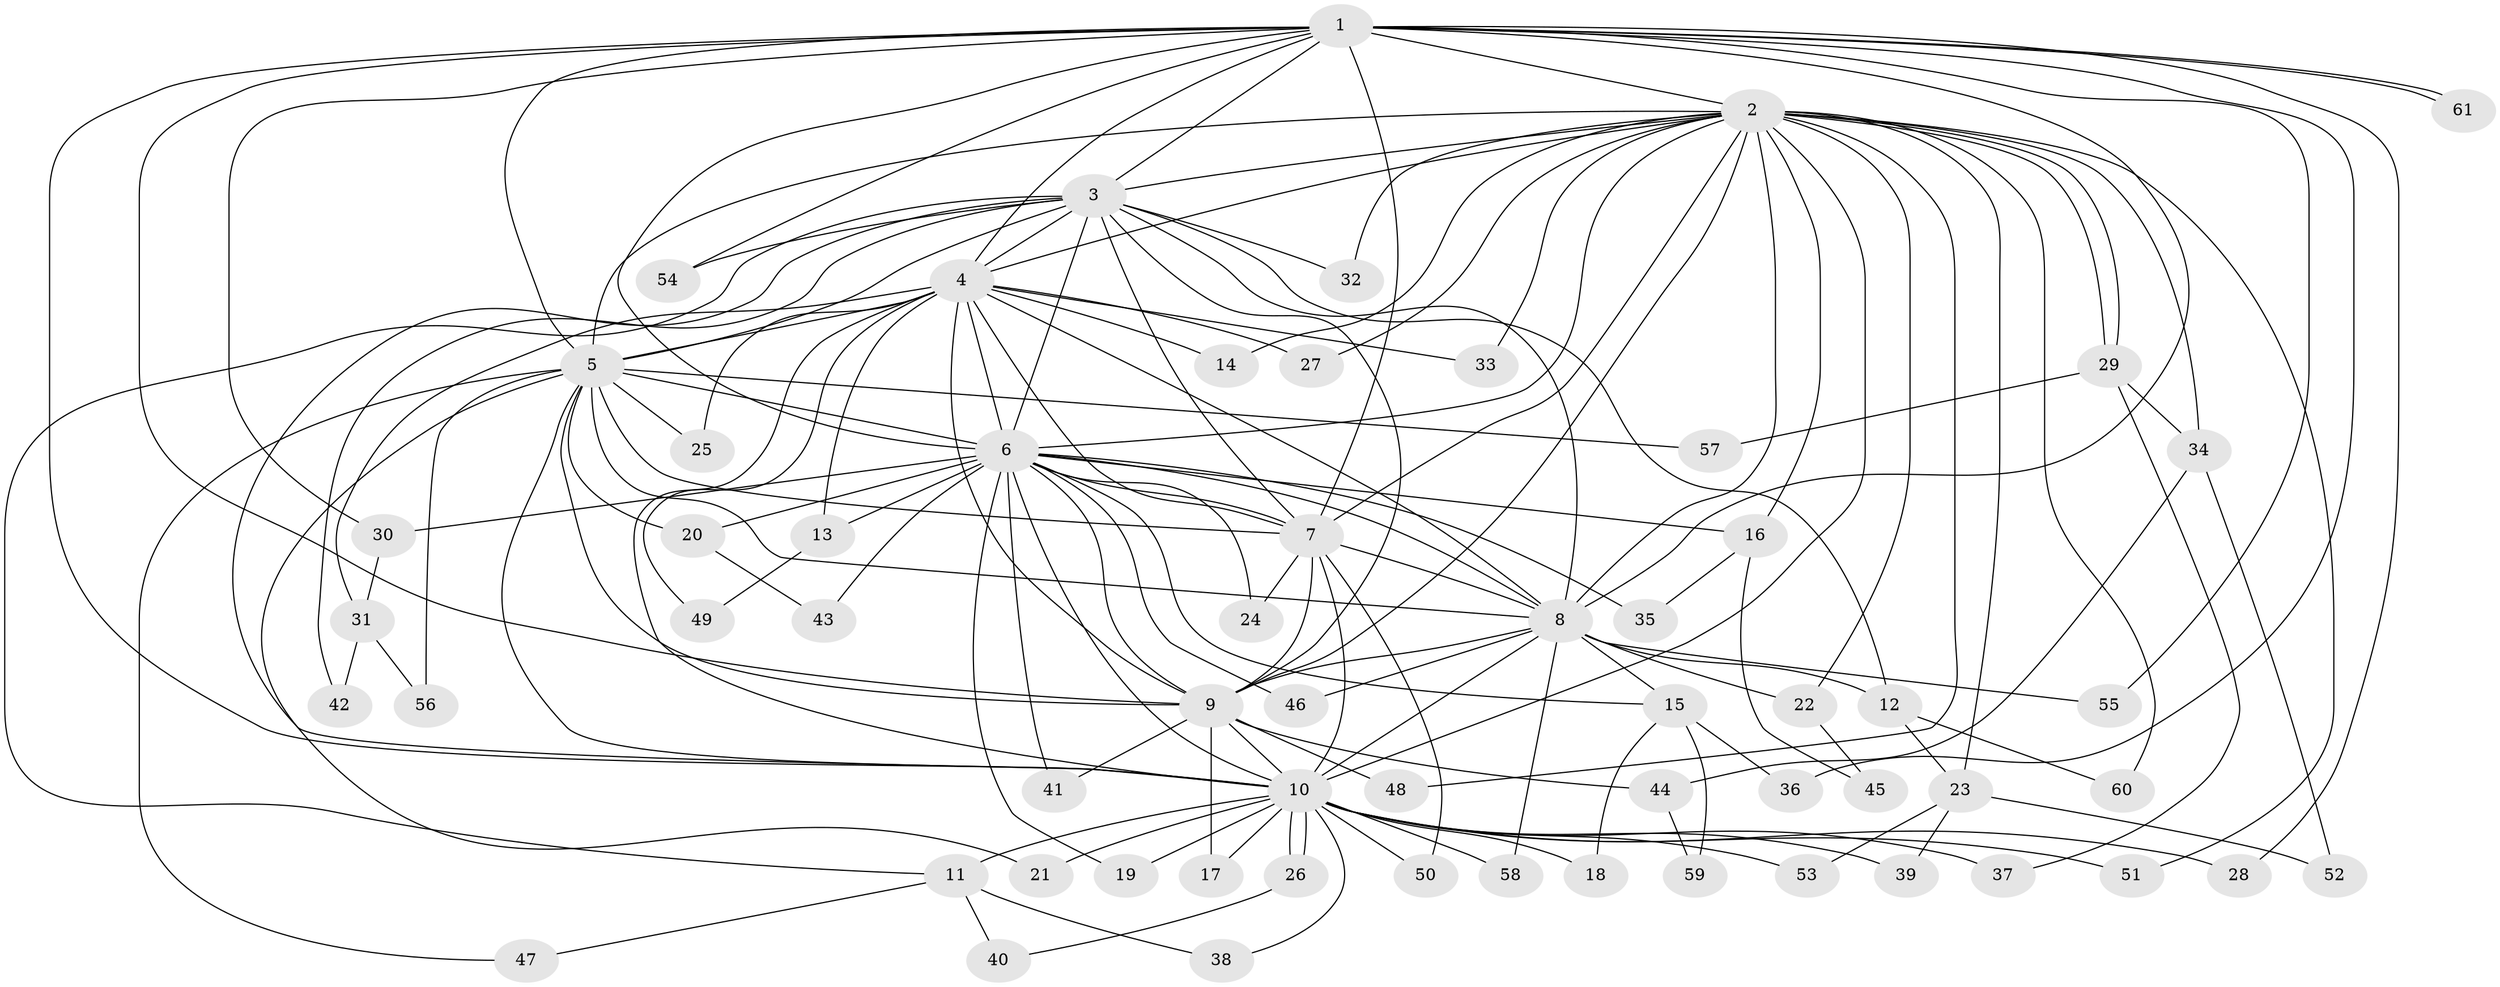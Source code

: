 // Generated by graph-tools (version 1.1) at 2025/14/03/09/25 04:14:17]
// undirected, 61 vertices, 147 edges
graph export_dot {
graph [start="1"]
  node [color=gray90,style=filled];
  1;
  2;
  3;
  4;
  5;
  6;
  7;
  8;
  9;
  10;
  11;
  12;
  13;
  14;
  15;
  16;
  17;
  18;
  19;
  20;
  21;
  22;
  23;
  24;
  25;
  26;
  27;
  28;
  29;
  30;
  31;
  32;
  33;
  34;
  35;
  36;
  37;
  38;
  39;
  40;
  41;
  42;
  43;
  44;
  45;
  46;
  47;
  48;
  49;
  50;
  51;
  52;
  53;
  54;
  55;
  56;
  57;
  58;
  59;
  60;
  61;
  1 -- 2;
  1 -- 3;
  1 -- 4;
  1 -- 5;
  1 -- 6;
  1 -- 7;
  1 -- 8;
  1 -- 9;
  1 -- 10;
  1 -- 28;
  1 -- 30;
  1 -- 36;
  1 -- 54;
  1 -- 55;
  1 -- 61;
  1 -- 61;
  2 -- 3;
  2 -- 4;
  2 -- 5;
  2 -- 6;
  2 -- 7;
  2 -- 8;
  2 -- 9;
  2 -- 10;
  2 -- 14;
  2 -- 16;
  2 -- 22;
  2 -- 23;
  2 -- 27;
  2 -- 29;
  2 -- 29;
  2 -- 32;
  2 -- 33;
  2 -- 34;
  2 -- 48;
  2 -- 51;
  2 -- 60;
  3 -- 4;
  3 -- 5;
  3 -- 6;
  3 -- 7;
  3 -- 8;
  3 -- 9;
  3 -- 10;
  3 -- 11;
  3 -- 12;
  3 -- 32;
  3 -- 42;
  3 -- 54;
  4 -- 5;
  4 -- 6;
  4 -- 7;
  4 -- 8;
  4 -- 9;
  4 -- 10;
  4 -- 13;
  4 -- 14;
  4 -- 25;
  4 -- 27;
  4 -- 31;
  4 -- 33;
  4 -- 49;
  5 -- 6;
  5 -- 7;
  5 -- 8;
  5 -- 9;
  5 -- 10;
  5 -- 20;
  5 -- 21;
  5 -- 25;
  5 -- 47;
  5 -- 56;
  5 -- 57;
  6 -- 7;
  6 -- 8;
  6 -- 9;
  6 -- 10;
  6 -- 13;
  6 -- 15;
  6 -- 16;
  6 -- 19;
  6 -- 20;
  6 -- 24;
  6 -- 30;
  6 -- 35;
  6 -- 41;
  6 -- 43;
  6 -- 46;
  7 -- 8;
  7 -- 9;
  7 -- 10;
  7 -- 24;
  7 -- 50;
  8 -- 9;
  8 -- 10;
  8 -- 12;
  8 -- 15;
  8 -- 22;
  8 -- 46;
  8 -- 55;
  8 -- 58;
  9 -- 10;
  9 -- 17;
  9 -- 41;
  9 -- 44;
  9 -- 48;
  10 -- 11;
  10 -- 17;
  10 -- 18;
  10 -- 19;
  10 -- 21;
  10 -- 26;
  10 -- 26;
  10 -- 28;
  10 -- 37;
  10 -- 38;
  10 -- 39;
  10 -- 50;
  10 -- 51;
  10 -- 53;
  10 -- 58;
  11 -- 38;
  11 -- 40;
  11 -- 47;
  12 -- 23;
  12 -- 60;
  13 -- 49;
  15 -- 18;
  15 -- 36;
  15 -- 59;
  16 -- 35;
  16 -- 45;
  20 -- 43;
  22 -- 45;
  23 -- 39;
  23 -- 52;
  23 -- 53;
  26 -- 40;
  29 -- 34;
  29 -- 37;
  29 -- 57;
  30 -- 31;
  31 -- 42;
  31 -- 56;
  34 -- 44;
  34 -- 52;
  44 -- 59;
}

